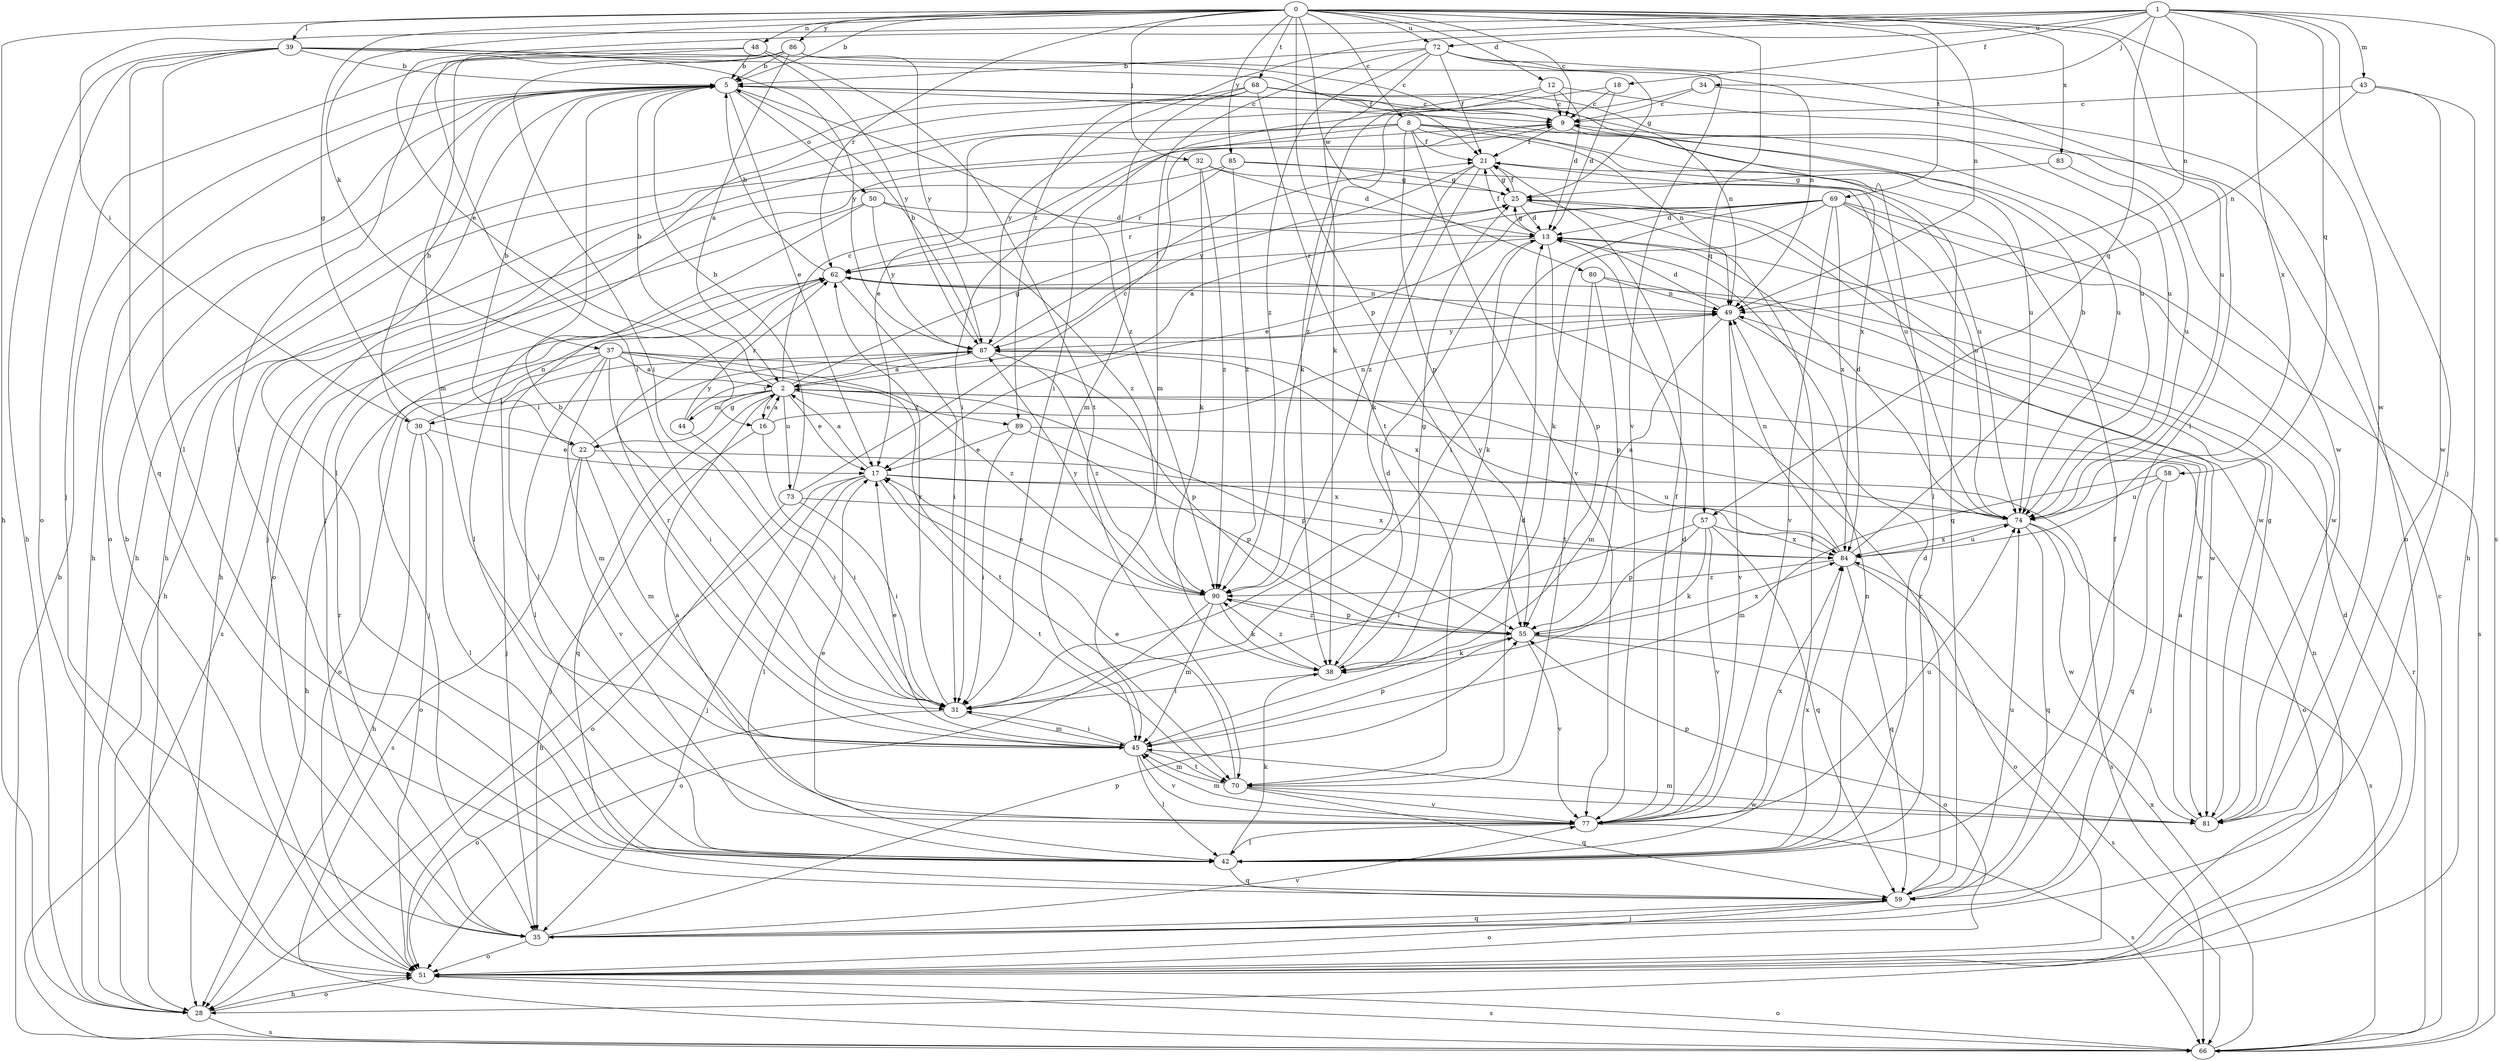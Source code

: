 strict digraph  {
0;
1;
2;
5;
8;
9;
12;
13;
16;
17;
18;
21;
22;
25;
28;
30;
31;
32;
34;
35;
37;
38;
39;
42;
43;
44;
45;
48;
49;
50;
51;
55;
57;
58;
59;
62;
66;
68;
69;
70;
72;
73;
74;
77;
80;
81;
83;
84;
85;
86;
87;
89;
90;
0 -> 5  [label=b];
0 -> 8  [label=c];
0 -> 9  [label=c];
0 -> 12  [label=d];
0 -> 22  [label=g];
0 -> 28  [label=h];
0 -> 32  [label=j];
0 -> 37  [label=k];
0 -> 39  [label=l];
0 -> 42  [label=l];
0 -> 48  [label=n];
0 -> 49  [label=n];
0 -> 55  [label=p];
0 -> 57  [label=q];
0 -> 62  [label=r];
0 -> 68  [label=t];
0 -> 69  [label=t];
0 -> 72  [label=u];
0 -> 80  [label=w];
0 -> 81  [label=w];
0 -> 83  [label=x];
0 -> 85  [label=y];
0 -> 86  [label=y];
1 -> 16  [label=e];
1 -> 18  [label=f];
1 -> 30  [label=i];
1 -> 34  [label=j];
1 -> 35  [label=j];
1 -> 43  [label=m];
1 -> 49  [label=n];
1 -> 57  [label=q];
1 -> 58  [label=q];
1 -> 66  [label=s];
1 -> 72  [label=u];
1 -> 84  [label=x];
1 -> 89  [label=z];
2 -> 5  [label=b];
2 -> 9  [label=c];
2 -> 16  [label=e];
2 -> 17  [label=e];
2 -> 22  [label=g];
2 -> 25  [label=g];
2 -> 30  [label=i];
2 -> 44  [label=m];
2 -> 55  [label=p];
2 -> 59  [label=q];
2 -> 73  [label=u];
2 -> 89  [label=z];
5 -> 9  [label=c];
5 -> 17  [label=e];
5 -> 28  [label=h];
5 -> 42  [label=l];
5 -> 50  [label=o];
5 -> 51  [label=o];
5 -> 74  [label=u];
5 -> 90  [label=z];
8 -> 17  [label=e];
8 -> 21  [label=f];
8 -> 31  [label=i];
8 -> 35  [label=j];
8 -> 49  [label=n];
8 -> 55  [label=p];
8 -> 59  [label=q];
8 -> 74  [label=u];
8 -> 77  [label=v];
8 -> 84  [label=x];
9 -> 21  [label=f];
9 -> 28  [label=h];
9 -> 42  [label=l];
9 -> 74  [label=u];
12 -> 9  [label=c];
12 -> 13  [label=d];
12 -> 28  [label=h];
12 -> 38  [label=k];
12 -> 81  [label=w];
13 -> 21  [label=f];
13 -> 25  [label=g];
13 -> 38  [label=k];
13 -> 55  [label=p];
13 -> 62  [label=r];
16 -> 2  [label=a];
16 -> 31  [label=i];
16 -> 35  [label=j];
16 -> 49  [label=n];
17 -> 2  [label=a];
17 -> 28  [label=h];
17 -> 35  [label=j];
17 -> 42  [label=l];
17 -> 66  [label=s];
17 -> 70  [label=t];
17 -> 74  [label=u];
18 -> 9  [label=c];
18 -> 13  [label=d];
18 -> 31  [label=i];
21 -> 25  [label=g];
21 -> 38  [label=k];
21 -> 74  [label=u];
21 -> 87  [label=y];
21 -> 90  [label=z];
22 -> 5  [label=b];
22 -> 45  [label=m];
22 -> 66  [label=s];
22 -> 77  [label=v];
22 -> 84  [label=x];
22 -> 87  [label=y];
25 -> 13  [label=d];
25 -> 21  [label=f];
25 -> 42  [label=l];
25 -> 62  [label=r];
25 -> 81  [label=w];
28 -> 51  [label=o];
28 -> 66  [label=s];
30 -> 5  [label=b];
30 -> 17  [label=e];
30 -> 28  [label=h];
30 -> 42  [label=l];
30 -> 49  [label=n];
30 -> 51  [label=o];
31 -> 13  [label=d];
31 -> 45  [label=m];
31 -> 51  [label=o];
31 -> 62  [label=r];
32 -> 13  [label=d];
32 -> 25  [label=g];
32 -> 38  [label=k];
32 -> 51  [label=o];
32 -> 90  [label=z];
34 -> 9  [label=c];
34 -> 51  [label=o];
34 -> 90  [label=z];
35 -> 51  [label=o];
35 -> 55  [label=p];
35 -> 59  [label=q];
35 -> 62  [label=r];
35 -> 77  [label=v];
37 -> 2  [label=a];
37 -> 28  [label=h];
37 -> 31  [label=i];
37 -> 42  [label=l];
37 -> 45  [label=m];
37 -> 51  [label=o];
37 -> 55  [label=p];
37 -> 70  [label=t];
37 -> 90  [label=z];
38 -> 25  [label=g];
38 -> 31  [label=i];
38 -> 90  [label=z];
39 -> 5  [label=b];
39 -> 9  [label=c];
39 -> 21  [label=f];
39 -> 28  [label=h];
39 -> 42  [label=l];
39 -> 51  [label=o];
39 -> 59  [label=q];
39 -> 87  [label=y];
42 -> 13  [label=d];
42 -> 38  [label=k];
42 -> 49  [label=n];
42 -> 59  [label=q];
42 -> 84  [label=x];
43 -> 9  [label=c];
43 -> 28  [label=h];
43 -> 49  [label=n];
43 -> 81  [label=w];
44 -> 31  [label=i];
44 -> 62  [label=r];
44 -> 87  [label=y];
45 -> 5  [label=b];
45 -> 17  [label=e];
45 -> 31  [label=i];
45 -> 42  [label=l];
45 -> 55  [label=p];
45 -> 62  [label=r];
45 -> 70  [label=t];
45 -> 77  [label=v];
48 -> 5  [label=b];
48 -> 31  [label=i];
48 -> 35  [label=j];
48 -> 70  [label=t];
48 -> 87  [label=y];
49 -> 13  [label=d];
49 -> 45  [label=m];
49 -> 77  [label=v];
49 -> 81  [label=w];
49 -> 87  [label=y];
50 -> 13  [label=d];
50 -> 42  [label=l];
50 -> 66  [label=s];
50 -> 87  [label=y];
50 -> 90  [label=z];
51 -> 5  [label=b];
51 -> 13  [label=d];
51 -> 28  [label=h];
51 -> 49  [label=n];
51 -> 66  [label=s];
55 -> 38  [label=k];
55 -> 51  [label=o];
55 -> 66  [label=s];
55 -> 77  [label=v];
55 -> 84  [label=x];
55 -> 90  [label=z];
57 -> 31  [label=i];
57 -> 38  [label=k];
57 -> 55  [label=p];
57 -> 59  [label=q];
57 -> 77  [label=v];
57 -> 84  [label=x];
58 -> 35  [label=j];
58 -> 45  [label=m];
58 -> 59  [label=q];
58 -> 74  [label=u];
59 -> 21  [label=f];
59 -> 35  [label=j];
59 -> 51  [label=o];
59 -> 62  [label=r];
59 -> 74  [label=u];
62 -> 5  [label=b];
62 -> 31  [label=i];
62 -> 35  [label=j];
62 -> 42  [label=l];
62 -> 49  [label=n];
66 -> 5  [label=b];
66 -> 9  [label=c];
66 -> 51  [label=o];
66 -> 62  [label=r];
66 -> 84  [label=x];
68 -> 9  [label=c];
68 -> 28  [label=h];
68 -> 35  [label=j];
68 -> 45  [label=m];
68 -> 49  [label=n];
68 -> 70  [label=t];
68 -> 74  [label=u];
68 -> 87  [label=y];
69 -> 2  [label=a];
69 -> 13  [label=d];
69 -> 17  [label=e];
69 -> 31  [label=i];
69 -> 38  [label=k];
69 -> 66  [label=s];
69 -> 74  [label=u];
69 -> 77  [label=v];
69 -> 81  [label=w];
69 -> 84  [label=x];
70 -> 13  [label=d];
70 -> 17  [label=e];
70 -> 45  [label=m];
70 -> 59  [label=q];
70 -> 77  [label=v];
70 -> 81  [label=w];
72 -> 5  [label=b];
72 -> 21  [label=f];
72 -> 25  [label=g];
72 -> 38  [label=k];
72 -> 45  [label=m];
72 -> 74  [label=u];
72 -> 77  [label=v];
72 -> 90  [label=z];
73 -> 5  [label=b];
73 -> 9  [label=c];
73 -> 31  [label=i];
73 -> 51  [label=o];
73 -> 84  [label=x];
74 -> 2  [label=a];
74 -> 13  [label=d];
74 -> 59  [label=q];
74 -> 66  [label=s];
74 -> 81  [label=w];
74 -> 84  [label=x];
77 -> 2  [label=a];
77 -> 13  [label=d];
77 -> 17  [label=e];
77 -> 21  [label=f];
77 -> 42  [label=l];
77 -> 45  [label=m];
77 -> 66  [label=s];
77 -> 74  [label=u];
77 -> 84  [label=x];
80 -> 49  [label=n];
80 -> 55  [label=p];
80 -> 70  [label=t];
80 -> 81  [label=w];
81 -> 2  [label=a];
81 -> 25  [label=g];
81 -> 45  [label=m];
81 -> 55  [label=p];
83 -> 25  [label=g];
83 -> 74  [label=u];
84 -> 5  [label=b];
84 -> 49  [label=n];
84 -> 51  [label=o];
84 -> 59  [label=q];
84 -> 74  [label=u];
84 -> 87  [label=y];
84 -> 90  [label=z];
85 -> 25  [label=g];
85 -> 28  [label=h];
85 -> 62  [label=r];
85 -> 74  [label=u];
85 -> 90  [label=z];
86 -> 2  [label=a];
86 -> 5  [label=b];
86 -> 31  [label=i];
86 -> 42  [label=l];
86 -> 45  [label=m];
86 -> 49  [label=n];
86 -> 87  [label=y];
87 -> 2  [label=a];
87 -> 5  [label=b];
87 -> 21  [label=f];
87 -> 35  [label=j];
87 -> 84  [label=x];
87 -> 90  [label=z];
89 -> 17  [label=e];
89 -> 31  [label=i];
89 -> 51  [label=o];
89 -> 55  [label=p];
90 -> 17  [label=e];
90 -> 38  [label=k];
90 -> 45  [label=m];
90 -> 51  [label=o];
90 -> 55  [label=p];
90 -> 87  [label=y];
}
